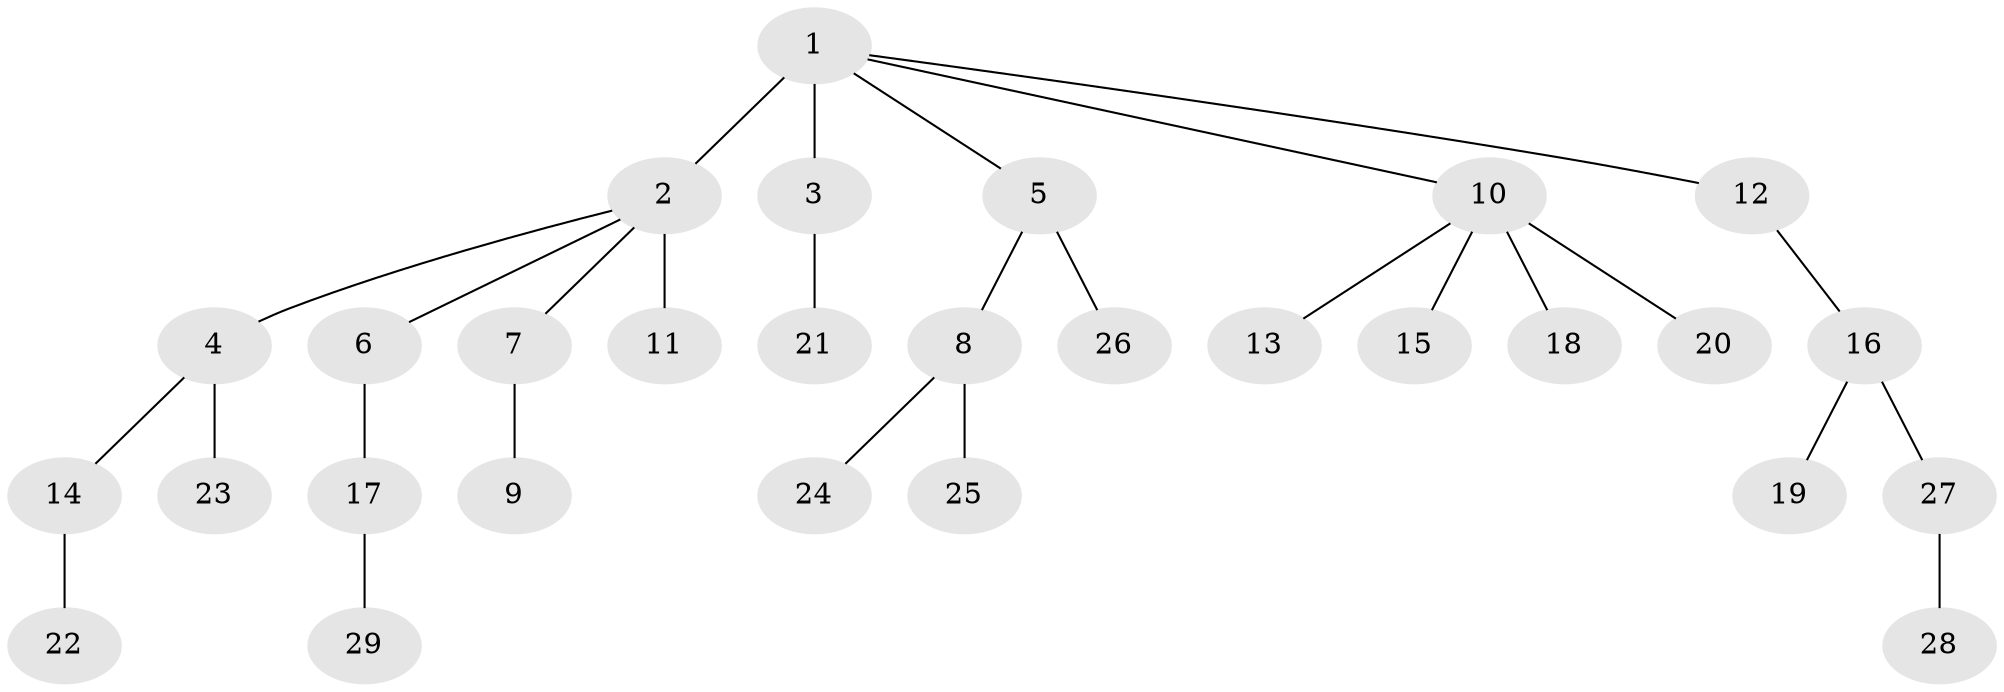 // original degree distribution, {8: 0.017857142857142856, 5: 0.05357142857142857, 4: 0.05357142857142857, 3: 0.05357142857142857, 1: 0.5535714285714286, 7: 0.017857142857142856, 2: 0.25}
// Generated by graph-tools (version 1.1) at 2025/36/03/09/25 02:36:52]
// undirected, 29 vertices, 28 edges
graph export_dot {
graph [start="1"]
  node [color=gray90,style=filled];
  1;
  2;
  3;
  4;
  5;
  6;
  7;
  8;
  9;
  10;
  11;
  12;
  13;
  14;
  15;
  16;
  17;
  18;
  19;
  20;
  21;
  22;
  23;
  24;
  25;
  26;
  27;
  28;
  29;
  1 -- 2 [weight=3.0];
  1 -- 3 [weight=1.0];
  1 -- 5 [weight=1.0];
  1 -- 10 [weight=1.0];
  1 -- 12 [weight=1.0];
  2 -- 4 [weight=1.0];
  2 -- 6 [weight=1.0];
  2 -- 7 [weight=1.0];
  2 -- 11 [weight=1.0];
  3 -- 21 [weight=2.0];
  4 -- 14 [weight=1.0];
  4 -- 23 [weight=1.0];
  5 -- 8 [weight=1.0];
  5 -- 26 [weight=2.0];
  6 -- 17 [weight=1.0];
  7 -- 9 [weight=1.0];
  8 -- 24 [weight=1.0];
  8 -- 25 [weight=2.0];
  10 -- 13 [weight=1.0];
  10 -- 15 [weight=1.0];
  10 -- 18 [weight=2.0];
  10 -- 20 [weight=1.0];
  12 -- 16 [weight=1.0];
  14 -- 22 [weight=1.0];
  16 -- 19 [weight=1.0];
  16 -- 27 [weight=1.0];
  17 -- 29 [weight=1.0];
  27 -- 28 [weight=1.0];
}
